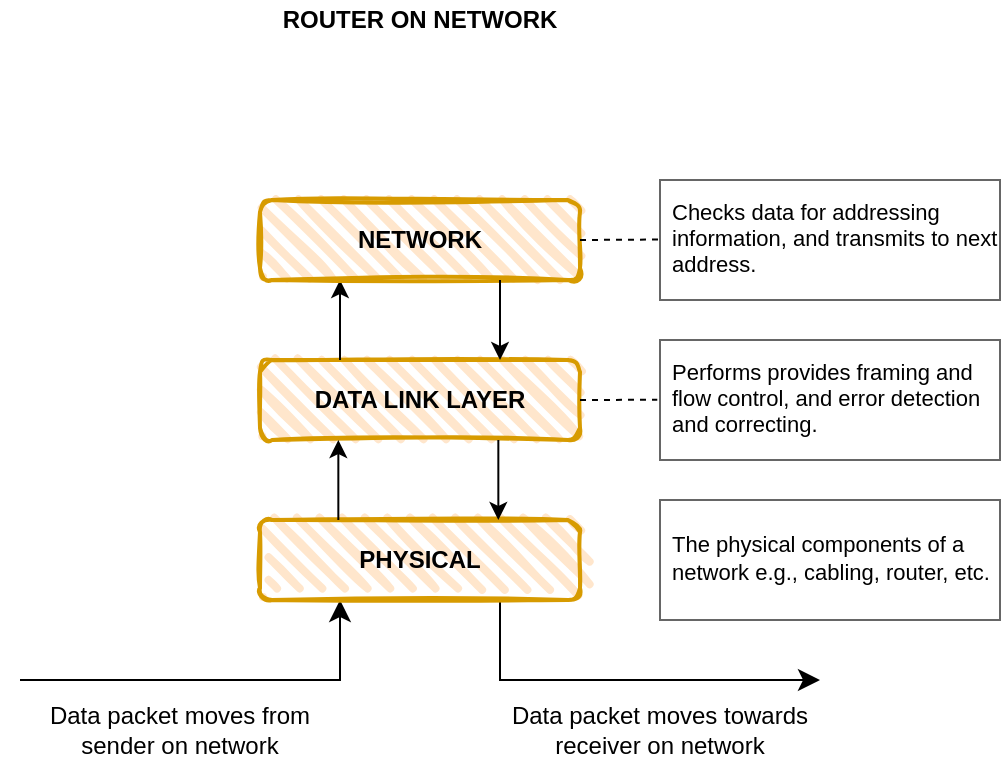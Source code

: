 <mxfile version="22.0.8" type="github">
  <diagram name="Page-1" id="L8mstzmJL-bA9-87ZFgZ">
    <mxGraphModel dx="808" dy="435" grid="1" gridSize="10" guides="1" tooltips="1" connect="1" arrows="1" fold="1" page="1" pageScale="1" pageWidth="850" pageHeight="1100" math="0" shadow="0">
      <root>
        <mxCell id="0" />
        <mxCell id="1" parent="0" />
        <mxCell id="IlggWSS1KbTiTnfQzWxn-1" value="" style="edgeStyle=elbowEdgeStyle;elbow=vertical;endArrow=classic;html=1;curved=0;rounded=0;endSize=8;startSize=8;entryX=0.25;entryY=1;entryDx=0;entryDy=0;" edge="1" parent="1" target="IlggWSS1KbTiTnfQzWxn-19">
          <mxGeometry width="50" height="50" relative="1" as="geometry">
            <mxPoint x="120" y="360" as="sourcePoint" />
            <mxPoint x="280" y="330" as="targetPoint" />
            <Array as="points">
              <mxPoint x="200" y="360" />
            </Array>
          </mxGeometry>
        </mxCell>
        <mxCell id="IlggWSS1KbTiTnfQzWxn-2" value="DATA LINK LAYER" style="rounded=1;whiteSpace=wrap;html=1;strokeWidth=2;fillWeight=4;hachureGap=8;hachureAngle=45;fillColor=#ffe6cc;sketch=1;strokeColor=#d79b00;fontStyle=1" vertex="1" parent="1">
          <mxGeometry x="240" y="200" width="160" height="40" as="geometry" />
        </mxCell>
        <mxCell id="IlggWSS1KbTiTnfQzWxn-3" value="" style="endArrow=classic;html=1;rounded=0;exitX=0.25;exitY=0;exitDx=0;exitDy=0;" edge="1" parent="1" source="IlggWSS1KbTiTnfQzWxn-2">
          <mxGeometry width="50" height="50" relative="1" as="geometry">
            <mxPoint x="240" y="180" as="sourcePoint" />
            <mxPoint x="280" y="160" as="targetPoint" />
          </mxGeometry>
        </mxCell>
        <mxCell id="IlggWSS1KbTiTnfQzWxn-4" value="NETWORK" style="rounded=1;whiteSpace=wrap;html=1;strokeWidth=2;fillWeight=4;hachureGap=8;hachureAngle=45;fillColor=#ffe6cc;sketch=1;strokeColor=#d79b00;fontStyle=1" vertex="1" parent="1">
          <mxGeometry x="240" y="120" width="160" height="40" as="geometry" />
        </mxCell>
        <mxCell id="IlggWSS1KbTiTnfQzWxn-5" value="" style="endArrow=classic;html=1;rounded=0;exitX=0.75;exitY=1;exitDx=0;exitDy=0;entryX=0.75;entryY=0;entryDx=0;entryDy=0;" edge="1" parent="1" source="IlggWSS1KbTiTnfQzWxn-4" target="IlggWSS1KbTiTnfQzWxn-2">
          <mxGeometry width="50" height="50" relative="1" as="geometry">
            <mxPoint x="290" y="210" as="sourcePoint" />
            <mxPoint x="290" y="170" as="targetPoint" />
          </mxGeometry>
        </mxCell>
        <mxCell id="IlggWSS1KbTiTnfQzWxn-7" value="" style="edgeStyle=elbowEdgeStyle;elbow=horizontal;endArrow=classic;html=1;curved=0;rounded=0;endSize=8;startSize=8;exitX=0.75;exitY=1;exitDx=0;exitDy=0;" edge="1" parent="1" source="IlggWSS1KbTiTnfQzWxn-19">
          <mxGeometry width="50" height="50" relative="1" as="geometry">
            <mxPoint x="360" y="340" as="sourcePoint" />
            <mxPoint x="520" y="360" as="targetPoint" />
            <Array as="points">
              <mxPoint x="360" y="380" />
            </Array>
          </mxGeometry>
        </mxCell>
        <UserObject label="ROUTER ON NETWORK" placeholders="1" name="Variable" id="IlggWSS1KbTiTnfQzWxn-8">
          <mxCell style="text;html=1;strokeColor=none;fillColor=none;align=center;verticalAlign=middle;whiteSpace=wrap;overflow=hidden;fontStyle=1" vertex="1" parent="1">
            <mxGeometry x="240" y="20" width="160" height="20" as="geometry" />
          </mxCell>
        </UserObject>
        <mxCell id="IlggWSS1KbTiTnfQzWxn-13" value="Performs provides framing and flow control, and error detection and correcting." style="strokeWidth=1;shadow=0;dashed=0;align=center;html=1;shape=mxgraph.mockup.text.textBox;fontColor=#000000;align=left;fontSize=11;spacingLeft=4;spacingTop=-3;whiteSpace=wrap;strokeColor=#666666;mainText=" vertex="1" parent="1">
          <mxGeometry x="440" y="190" width="170" height="60" as="geometry" />
        </mxCell>
        <mxCell id="IlggWSS1KbTiTnfQzWxn-14" value="" style="endArrow=none;dashed=1;html=1;rounded=0;entryX=-0.008;entryY=0.498;entryDx=0;entryDy=0;entryPerimeter=0;exitX=1;exitY=0.5;exitDx=0;exitDy=0;" edge="1" parent="1" source="IlggWSS1KbTiTnfQzWxn-2" target="IlggWSS1KbTiTnfQzWxn-13">
          <mxGeometry width="50" height="50" relative="1" as="geometry">
            <mxPoint x="130" y="110" as="sourcePoint" />
            <mxPoint x="180" y="60" as="targetPoint" />
          </mxGeometry>
        </mxCell>
        <mxCell id="IlggWSS1KbTiTnfQzWxn-15" value="Data packet moves from sender on network" style="text;html=1;strokeColor=none;fillColor=none;align=center;verticalAlign=middle;whiteSpace=wrap;rounded=0;" vertex="1" parent="1">
          <mxGeometry x="120" y="370" width="160" height="30" as="geometry" />
        </mxCell>
        <mxCell id="IlggWSS1KbTiTnfQzWxn-16" value="Data packet moves towards receiver on network" style="text;html=1;strokeColor=none;fillColor=none;align=center;verticalAlign=middle;whiteSpace=wrap;rounded=0;" vertex="1" parent="1">
          <mxGeometry x="360" y="370" width="160" height="30" as="geometry" />
        </mxCell>
        <mxCell id="IlggWSS1KbTiTnfQzWxn-17" value="Checks data for addressing information, and transmits to next address." style="strokeWidth=1;shadow=0;dashed=0;align=center;html=1;shape=mxgraph.mockup.text.textBox;fontColor=#000000;align=left;fontSize=11;spacingLeft=4;spacingTop=-3;whiteSpace=wrap;strokeColor=#666666;mainText=" vertex="1" parent="1">
          <mxGeometry x="440" y="110" width="170" height="60" as="geometry" />
        </mxCell>
        <mxCell id="IlggWSS1KbTiTnfQzWxn-18" value="" style="endArrow=none;dashed=1;html=1;rounded=0;entryX=-0.002;entryY=0.496;entryDx=0;entryDy=0;entryPerimeter=0;exitX=1;exitY=0.5;exitDx=0;exitDy=0;" edge="1" parent="1" source="IlggWSS1KbTiTnfQzWxn-4" target="IlggWSS1KbTiTnfQzWxn-17">
          <mxGeometry width="50" height="50" relative="1" as="geometry">
            <mxPoint x="410" y="230" as="sourcePoint" />
            <mxPoint x="449" y="230" as="targetPoint" />
          </mxGeometry>
        </mxCell>
        <mxCell id="IlggWSS1KbTiTnfQzWxn-19" value="PHYSICAL" style="rounded=1;whiteSpace=wrap;html=1;strokeWidth=2;fillWeight=4;hachureGap=8;hachureAngle=45;fillColor=#ffe6cc;sketch=1;strokeColor=#d79b00;fontStyle=1" vertex="1" parent="1">
          <mxGeometry x="240" y="280" width="160" height="40" as="geometry" />
        </mxCell>
        <mxCell id="IlggWSS1KbTiTnfQzWxn-20" value="" style="endArrow=classic;html=1;rounded=0;exitX=0.25;exitY=0;exitDx=0;exitDy=0;" edge="1" parent="1">
          <mxGeometry width="50" height="50" relative="1" as="geometry">
            <mxPoint x="279.17" y="280" as="sourcePoint" />
            <mxPoint x="279.17" y="240" as="targetPoint" />
          </mxGeometry>
        </mxCell>
        <mxCell id="IlggWSS1KbTiTnfQzWxn-21" value="" style="endArrow=classic;html=1;rounded=0;exitX=0.75;exitY=1;exitDx=0;exitDy=0;entryX=0.75;entryY=0;entryDx=0;entryDy=0;" edge="1" parent="1">
          <mxGeometry width="50" height="50" relative="1" as="geometry">
            <mxPoint x="359.17" y="240" as="sourcePoint" />
            <mxPoint x="359.17" y="280" as="targetPoint" />
          </mxGeometry>
        </mxCell>
        <mxCell id="IlggWSS1KbTiTnfQzWxn-22" value="The physical components of a network e.g., cabling, router, etc." style="strokeWidth=1;shadow=0;dashed=0;align=center;html=1;shape=mxgraph.mockup.text.textBox;fontColor=#000000;align=left;fontSize=11;spacingLeft=4;spacingTop=-3;whiteSpace=wrap;strokeColor=#666666;mainText=" vertex="1" parent="1">
          <mxGeometry x="440" y="270" width="170" height="60" as="geometry" />
        </mxCell>
      </root>
    </mxGraphModel>
  </diagram>
</mxfile>
